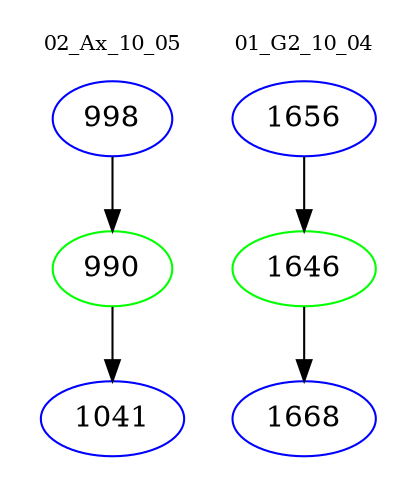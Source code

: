 digraph{
subgraph cluster_0 {
color = white
label = "02_Ax_10_05";
fontsize=10;
T0_998 [label="998", color="blue"]
T0_998 -> T0_990 [color="black"]
T0_990 [label="990", color="green"]
T0_990 -> T0_1041 [color="black"]
T0_1041 [label="1041", color="blue"]
}
subgraph cluster_1 {
color = white
label = "01_G2_10_04";
fontsize=10;
T1_1656 [label="1656", color="blue"]
T1_1656 -> T1_1646 [color="black"]
T1_1646 [label="1646", color="green"]
T1_1646 -> T1_1668 [color="black"]
T1_1668 [label="1668", color="blue"]
}
}
